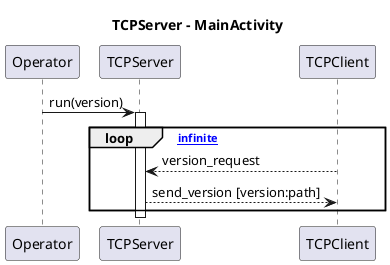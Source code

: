 @startuml TCPServerActivity
title TCPServer - MainActivity
Operator -> TCPServer : run(version)
activate TCPServer

loop [infinite]
TCPClient --> TCPServer : version_request
TCPServer --> TCPClient : send_version [version:path]
end

deactivate TCPServer

@enduml